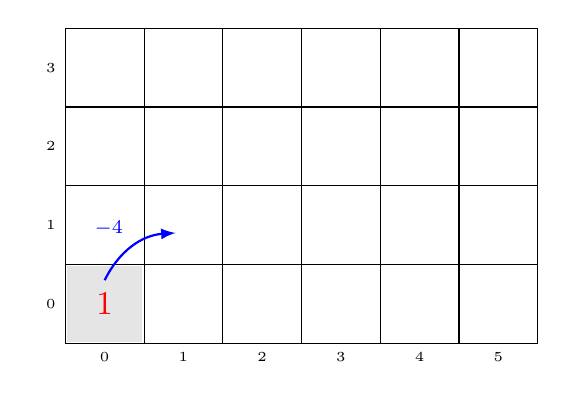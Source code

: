 \tikzstyle{arrow} = [->,>=latex,thick,blue]
\begin{tikzpicture}[scale=1]

\def\xmax{5}
\def\ymax{3}
\pgfmathsetmacro\xmaxplus{int(\xmax +1)}
\pgfmathsetmacro\ymaxplus{int(\ymax +1)}

\newcommand{\pixel}[2]{\fill[black!10] (#1-0.48,#2-0.48) rectangle ++(0.96,0.96);}

\newcommand{\cross}[3]{
\draw[black,very thick] (#1-0.2,#2)--++(0.4,0);
\draw[black,very thick] (#1,#2-0.2)--++(0,0.4);
\node[black, below right] at (#1,#2) {#3};
}

\draw[thin,xshift=-0.5cm,yshift=-0.5cm] (0,0) grid (\xmaxplus,\ymaxplus);

%\draw[arrow,thick] (0,0)--(\xmax+1,0) node[right]{$i$};
%\draw[arrow,thick] (0,0)--(0,\ymax+1) node[above]{$j$};

\foreach \x in {0,...,\xmax}{
    \node[below] at (\x,-0.5) {\tiny $\x$};
}
\foreach \y in {0,...,\ymax}{
    \node[left] at (-0.5,\y) {\tiny $\y$};
}

% Pixel of the segments from (0,0) to (a,b)
\pgfmathsetmacro\a{\xmax}
\pgfmathsetmacro\b{\ymax}

% \foreach \i in {0,...,\a}{
%   \pgfmathtruncatemacro\j{round(\i*\b/\a-0.01)};
%   \pixel{\i}{\j}; 
% } 

% Rk : the "-0.01" is because round(0.5)=1 and we want round(0.5)=0

%\cross{0}{0}{$\mathbf{A}$};
%\cross{\a}{\b}{$\mathbf{B}$};

\pixel{0}{0};


\node[red,scale=1.2] at (0,0) {$1$};
\draw[arrow] (0,0.3) to[bend left]node[midway, above left] {\scriptsize $-4$} ++(0.9,0.6) ;
% \node[red,scale=1.2] at (1,1) {$-3$};
% \draw[arrow] (1,1.3) to[bend left] node[midway, above left] {\footnotesize $+6$} ++(0.9,0) ;
% \node[red,scale=1.2] at (2,1) {$3$};
% \draw[arrow] (2,1.3) to[bend left]node[midway, above left] {\footnotesize $-4$} ++(0.9,0.6) ;
% \node[red,scale=1.2] at (3,2) {$-1$};
% \draw[arrow] (3,2.3) to[bend left] node[midway, above left] {\footnotesize $+6$} ++(0.9,0) ;
% \node[red,scale=1.2] at (4,2) {$5$};
% \draw[arrow] (4,2.3) to[bend left]node[midway, above left] {\footnotesize $-4$} ++(0.9,0.6) ;
% \node[red,scale=1.2] at (5,3) {$1$};
\end{tikzpicture}